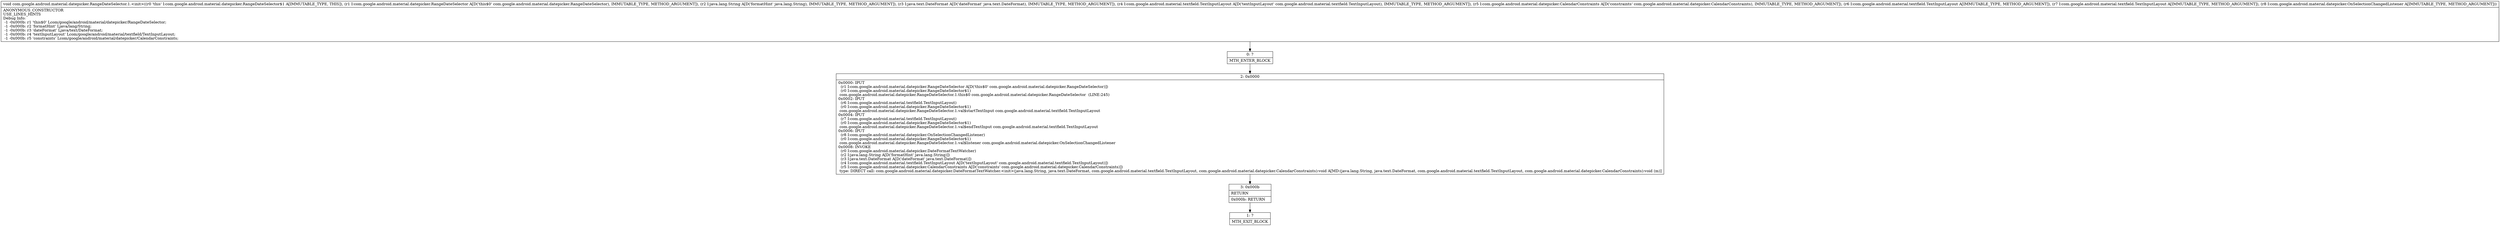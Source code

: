 digraph "CFG forcom.google.android.material.datepicker.RangeDateSelector.1.\<init\>(Lcom\/google\/android\/material\/datepicker\/RangeDateSelector;Ljava\/lang\/String;Ljava\/text\/DateFormat;Lcom\/google\/android\/material\/textfield\/TextInputLayout;Lcom\/google\/android\/material\/datepicker\/CalendarConstraints;Lcom\/google\/android\/material\/textfield\/TextInputLayout;Lcom\/google\/android\/material\/textfield\/TextInputLayout;Lcom\/google\/android\/material\/datepicker\/OnSelectionChangedListener;)V" {
Node_0 [shape=record,label="{0\:\ ?|MTH_ENTER_BLOCK\l}"];
Node_2 [shape=record,label="{2\:\ 0x0000|0x0000: IPUT  \l  (r1 I:com.google.android.material.datepicker.RangeDateSelector A[D('this$0' com.google.android.material.datepicker.RangeDateSelector)])\l  (r0 I:com.google.android.material.datepicker.RangeDateSelector$1)\l com.google.android.material.datepicker.RangeDateSelector.1.this$0 com.google.android.material.datepicker.RangeDateSelector  (LINE:245)\l0x0002: IPUT  \l  (r6 I:com.google.android.material.textfield.TextInputLayout)\l  (r0 I:com.google.android.material.datepicker.RangeDateSelector$1)\l com.google.android.material.datepicker.RangeDateSelector.1.val$startTextInput com.google.android.material.textfield.TextInputLayout \l0x0004: IPUT  \l  (r7 I:com.google.android.material.textfield.TextInputLayout)\l  (r0 I:com.google.android.material.datepicker.RangeDateSelector$1)\l com.google.android.material.datepicker.RangeDateSelector.1.val$endTextInput com.google.android.material.textfield.TextInputLayout \l0x0006: IPUT  \l  (r8 I:com.google.android.material.datepicker.OnSelectionChangedListener)\l  (r0 I:com.google.android.material.datepicker.RangeDateSelector$1)\l com.google.android.material.datepicker.RangeDateSelector.1.val$listener com.google.android.material.datepicker.OnSelectionChangedListener \l0x0008: INVOKE  \l  (r0 I:com.google.android.material.datepicker.DateFormatTextWatcher)\l  (r2 I:java.lang.String A[D('formatHint' java.lang.String)])\l  (r3 I:java.text.DateFormat A[D('dateFormat' java.text.DateFormat)])\l  (r4 I:com.google.android.material.textfield.TextInputLayout A[D('textInputLayout' com.google.android.material.textfield.TextInputLayout)])\l  (r5 I:com.google.android.material.datepicker.CalendarConstraints A[D('constraints' com.google.android.material.datepicker.CalendarConstraints)])\l type: DIRECT call: com.google.android.material.datepicker.DateFormatTextWatcher.\<init\>(java.lang.String, java.text.DateFormat, com.google.android.material.textfield.TextInputLayout, com.google.android.material.datepicker.CalendarConstraints):void A[MD:(java.lang.String, java.text.DateFormat, com.google.android.material.textfield.TextInputLayout, com.google.android.material.datepicker.CalendarConstraints):void (m)]\l}"];
Node_3 [shape=record,label="{3\:\ 0x000b|RETURN\l|0x000b: RETURN   \l}"];
Node_1 [shape=record,label="{1\:\ ?|MTH_EXIT_BLOCK\l}"];
MethodNode[shape=record,label="{void com.google.android.material.datepicker.RangeDateSelector.1.\<init\>((r0 'this' I:com.google.android.material.datepicker.RangeDateSelector$1 A[IMMUTABLE_TYPE, THIS]), (r1 I:com.google.android.material.datepicker.RangeDateSelector A[D('this$0' com.google.android.material.datepicker.RangeDateSelector), IMMUTABLE_TYPE, METHOD_ARGUMENT]), (r2 I:java.lang.String A[D('formatHint' java.lang.String), IMMUTABLE_TYPE, METHOD_ARGUMENT]), (r3 I:java.text.DateFormat A[D('dateFormat' java.text.DateFormat), IMMUTABLE_TYPE, METHOD_ARGUMENT]), (r4 I:com.google.android.material.textfield.TextInputLayout A[D('textInputLayout' com.google.android.material.textfield.TextInputLayout), IMMUTABLE_TYPE, METHOD_ARGUMENT]), (r5 I:com.google.android.material.datepicker.CalendarConstraints A[D('constraints' com.google.android.material.datepicker.CalendarConstraints), IMMUTABLE_TYPE, METHOD_ARGUMENT]), (r6 I:com.google.android.material.textfield.TextInputLayout A[IMMUTABLE_TYPE, METHOD_ARGUMENT]), (r7 I:com.google.android.material.textfield.TextInputLayout A[IMMUTABLE_TYPE, METHOD_ARGUMENT]), (r8 I:com.google.android.material.datepicker.OnSelectionChangedListener A[IMMUTABLE_TYPE, METHOD_ARGUMENT]))  | ANONYMOUS_CONSTRUCTOR\lUSE_LINES_HINTS\lDebug Info:\l  \-1 \-0x000b: r1 'this$0' Lcom\/google\/android\/material\/datepicker\/RangeDateSelector;\l  \-1 \-0x000b: r2 'formatHint' Ljava\/lang\/String;\l  \-1 \-0x000b: r3 'dateFormat' Ljava\/text\/DateFormat;\l  \-1 \-0x000b: r4 'textInputLayout' Lcom\/google\/android\/material\/textfield\/TextInputLayout;\l  \-1 \-0x000b: r5 'constraints' Lcom\/google\/android\/material\/datepicker\/CalendarConstraints;\l}"];
MethodNode -> Node_0;Node_0 -> Node_2;
Node_2 -> Node_3;
Node_3 -> Node_1;
}

